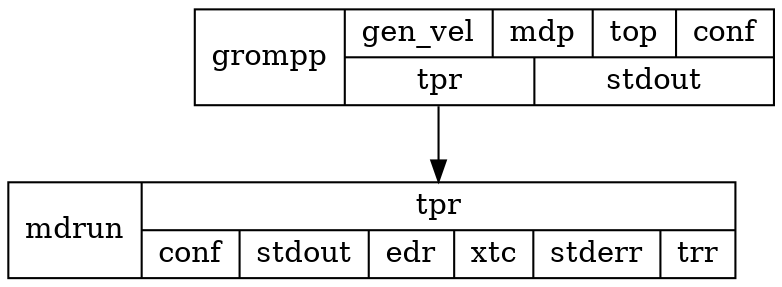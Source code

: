 digraph f {
    grompp [ shape="record" label="grompp | {  { <gen_vel_in> gen_vel | <mdp_in> mdp | <top_in> top | <conf_in> conf } | { <tpr_out> tpr | <stdout_out> stdout } }"  ]
    mdrun [ shape="record" label="mdrun | {  { <tpr_in> tpr } | { <conf_out> conf | <stdout_out> stdout | <edr_out> edr | <xtc_out> xtc | <stderr_out> stderr | <trr_out> trr } }"  ]
    grompp:tpr_out -> mdrun:tpr_in;
}

